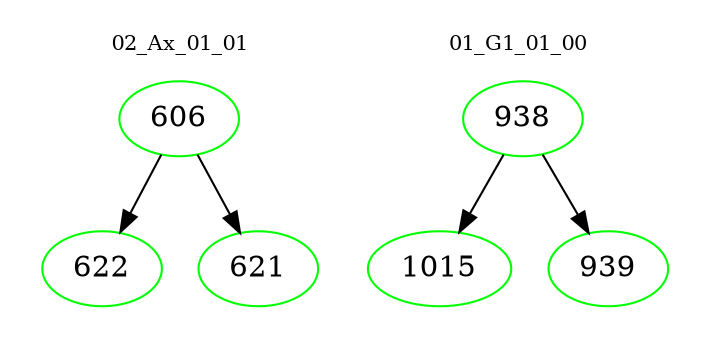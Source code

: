 digraph{
subgraph cluster_0 {
color = white
label = "02_Ax_01_01";
fontsize=10;
T0_606 [label="606", color="green"]
T0_606 -> T0_622 [color="black"]
T0_622 [label="622", color="green"]
T0_606 -> T0_621 [color="black"]
T0_621 [label="621", color="green"]
}
subgraph cluster_1 {
color = white
label = "01_G1_01_00";
fontsize=10;
T1_938 [label="938", color="green"]
T1_938 -> T1_1015 [color="black"]
T1_1015 [label="1015", color="green"]
T1_938 -> T1_939 [color="black"]
T1_939 [label="939", color="green"]
}
}

